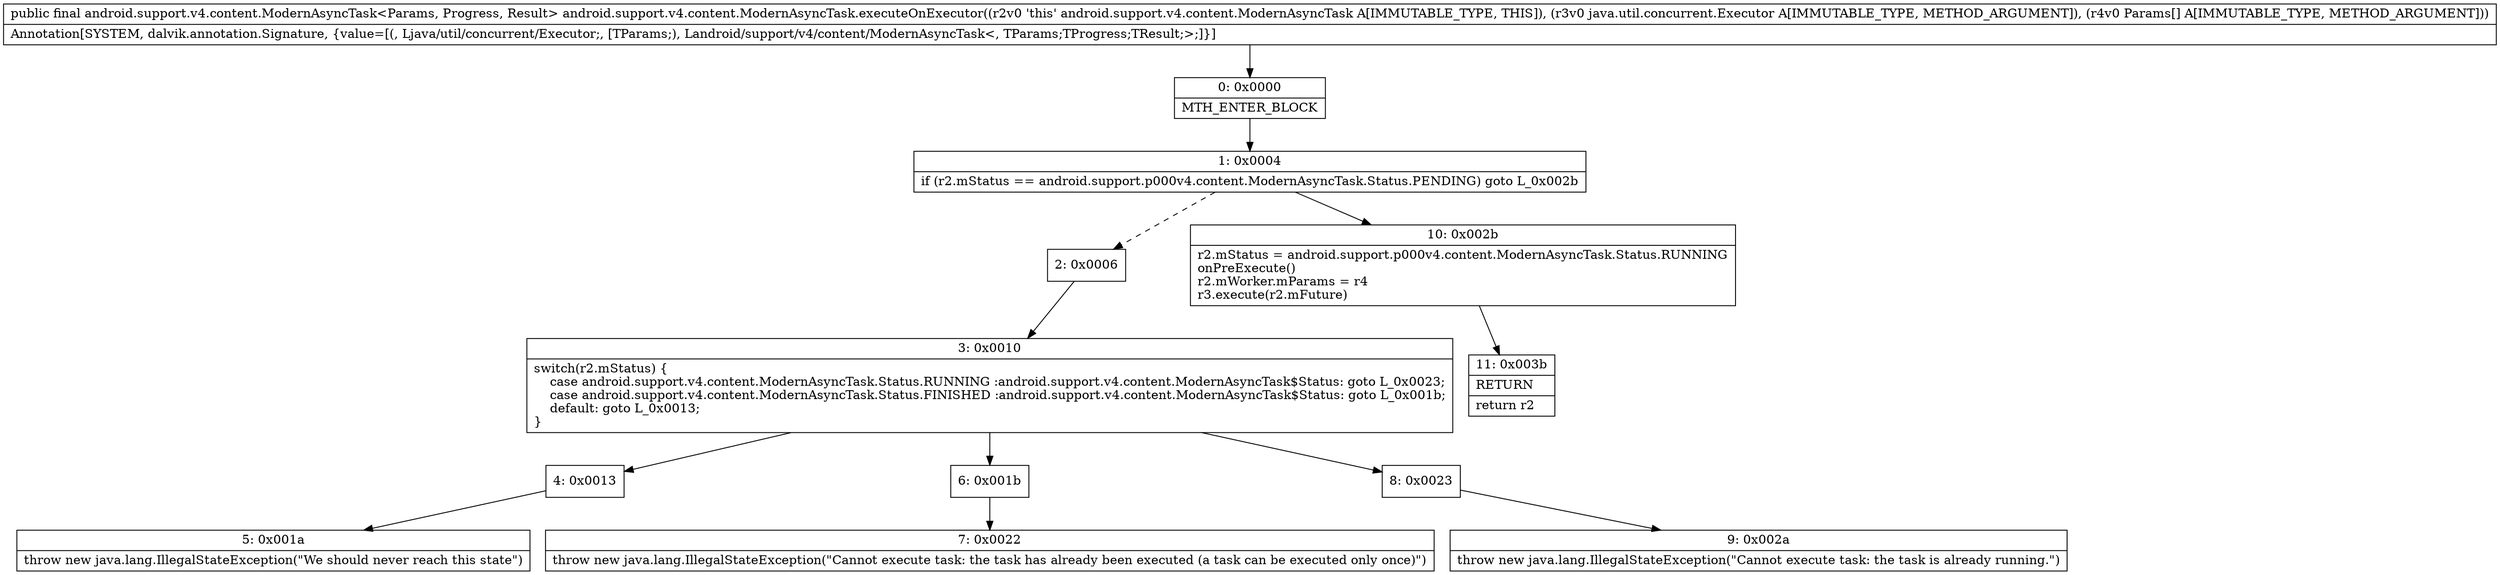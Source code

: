 digraph "CFG forandroid.support.v4.content.ModernAsyncTask.executeOnExecutor(Ljava\/util\/concurrent\/Executor;[Ljava\/lang\/Object;)Landroid\/support\/v4\/content\/ModernAsyncTask;" {
Node_0 [shape=record,label="{0\:\ 0x0000|MTH_ENTER_BLOCK\l}"];
Node_1 [shape=record,label="{1\:\ 0x0004|if (r2.mStatus == android.support.p000v4.content.ModernAsyncTask.Status.PENDING) goto L_0x002b\l}"];
Node_2 [shape=record,label="{2\:\ 0x0006}"];
Node_3 [shape=record,label="{3\:\ 0x0010|switch(r2.mStatus) \{\l    case android.support.v4.content.ModernAsyncTask.Status.RUNNING :android.support.v4.content.ModernAsyncTask$Status: goto L_0x0023;\l    case android.support.v4.content.ModernAsyncTask.Status.FINISHED :android.support.v4.content.ModernAsyncTask$Status: goto L_0x001b;\l    default: goto L_0x0013;\l\}\l}"];
Node_4 [shape=record,label="{4\:\ 0x0013}"];
Node_5 [shape=record,label="{5\:\ 0x001a|throw new java.lang.IllegalStateException(\"We should never reach this state\")\l}"];
Node_6 [shape=record,label="{6\:\ 0x001b}"];
Node_7 [shape=record,label="{7\:\ 0x0022|throw new java.lang.IllegalStateException(\"Cannot execute task: the task has already been executed (a task can be executed only once)\")\l}"];
Node_8 [shape=record,label="{8\:\ 0x0023}"];
Node_9 [shape=record,label="{9\:\ 0x002a|throw new java.lang.IllegalStateException(\"Cannot execute task: the task is already running.\")\l}"];
Node_10 [shape=record,label="{10\:\ 0x002b|r2.mStatus = android.support.p000v4.content.ModernAsyncTask.Status.RUNNING\lonPreExecute()\lr2.mWorker.mParams = r4\lr3.execute(r2.mFuture)\l}"];
Node_11 [shape=record,label="{11\:\ 0x003b|RETURN\l|return r2\l}"];
MethodNode[shape=record,label="{public final android.support.v4.content.ModernAsyncTask\<Params, Progress, Result\> android.support.v4.content.ModernAsyncTask.executeOnExecutor((r2v0 'this' android.support.v4.content.ModernAsyncTask A[IMMUTABLE_TYPE, THIS]), (r3v0 java.util.concurrent.Executor A[IMMUTABLE_TYPE, METHOD_ARGUMENT]), (r4v0 Params[] A[IMMUTABLE_TYPE, METHOD_ARGUMENT]))  | Annotation[SYSTEM, dalvik.annotation.Signature, \{value=[(, Ljava\/util\/concurrent\/Executor;, [TParams;), Landroid\/support\/v4\/content\/ModernAsyncTask\<, TParams;TProgress;TResult;\>;]\}]\l}"];
MethodNode -> Node_0;
Node_0 -> Node_1;
Node_1 -> Node_2[style=dashed];
Node_1 -> Node_10;
Node_2 -> Node_3;
Node_3 -> Node_4;
Node_3 -> Node_6;
Node_3 -> Node_8;
Node_4 -> Node_5;
Node_6 -> Node_7;
Node_8 -> Node_9;
Node_10 -> Node_11;
}

